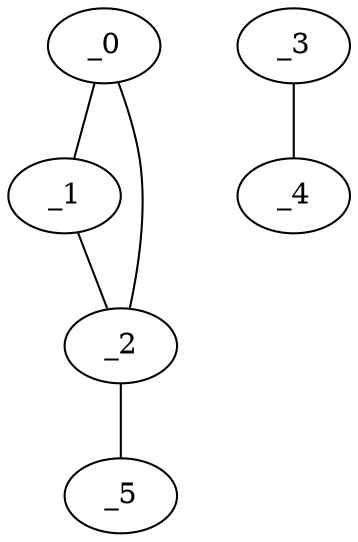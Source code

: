 graph AP1_0007 {
	_0	 [x="0.915758",
		y="0.821603"];
	_1	 [x="1.80904",
		y="2.43118"];
	_0 -- _1;
	_2	 [x="2.3",
		y="0.71"];
	_0 -- _2;
	_1 -- _2;
	_5	 [x="0.475475",
		y="0.576188"];
	_2 -- _5;
	_3	 [x="0.922126",
		y="1.50053"];
	_4	 [x="2.30195",
		y="1.38997"];
	_3 -- _4;
}
